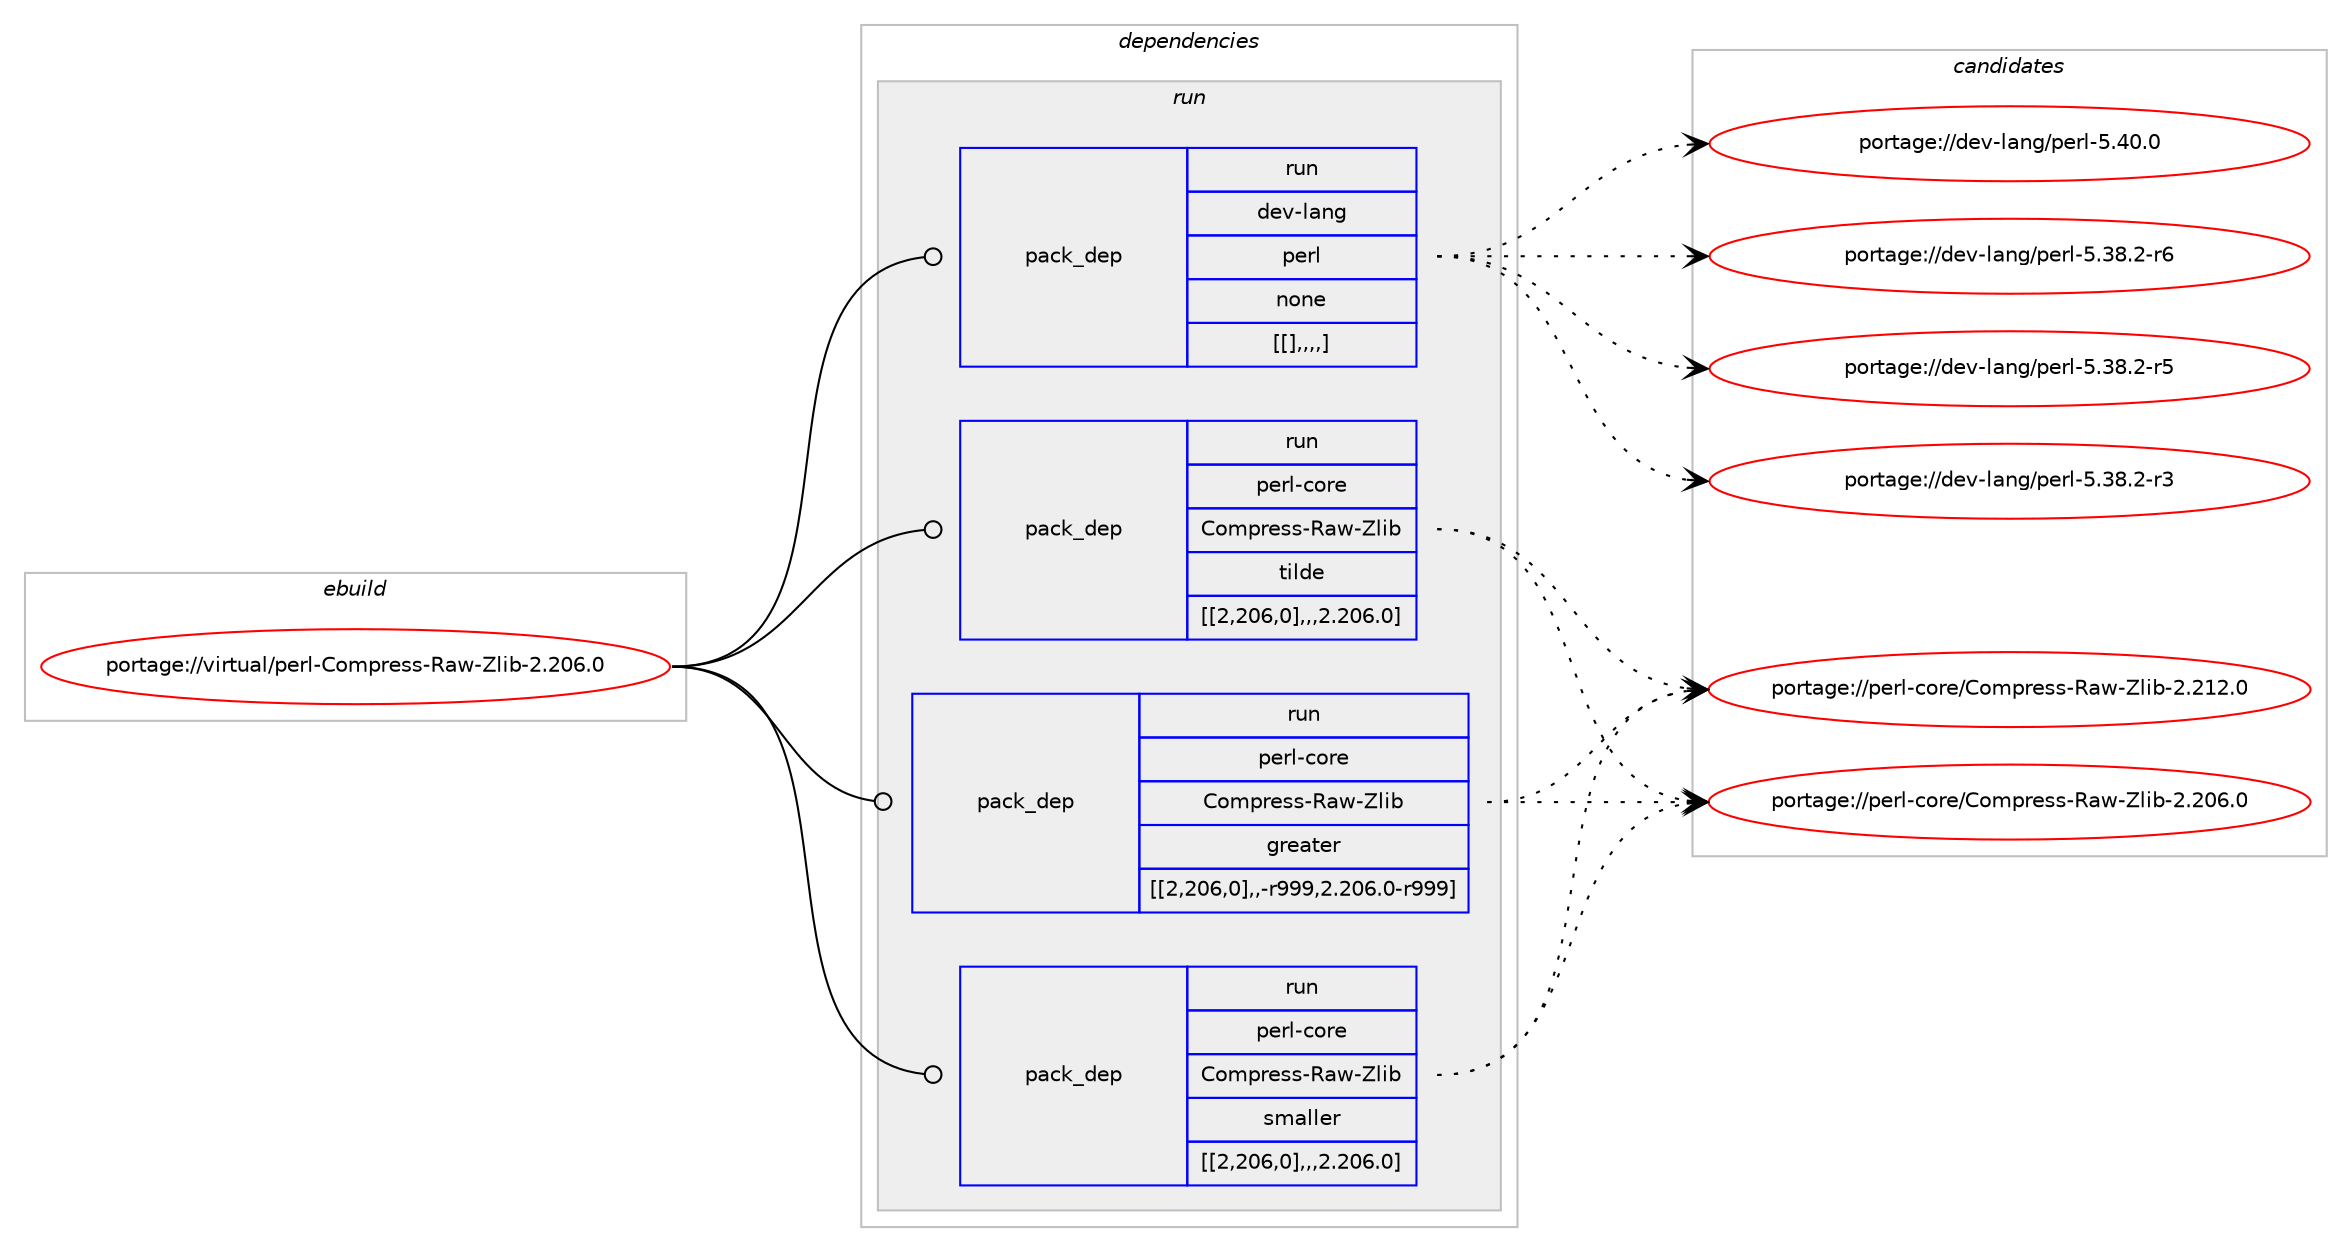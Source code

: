 digraph prolog {

# *************
# Graph options
# *************

newrank=true;
concentrate=true;
compound=true;
graph [rankdir=LR,fontname=Helvetica,fontsize=10,ranksep=1.5];#, ranksep=2.5, nodesep=0.2];
edge  [arrowhead=vee];
node  [fontname=Helvetica,fontsize=10];

# **********
# The ebuild
# **********

subgraph cluster_leftcol {
color=gray;
label=<<i>ebuild</i>>;
id [label="portage://virtual/perl-Compress-Raw-Zlib-2.206.0", color=red, width=4, href="../virtual/perl-Compress-Raw-Zlib-2.206.0.svg"];
}

# ****************
# The dependencies
# ****************

subgraph cluster_midcol {
color=gray;
label=<<i>dependencies</i>>;
subgraph cluster_compile {
fillcolor="#eeeeee";
style=filled;
label=<<i>compile</i>>;
}
subgraph cluster_compileandrun {
fillcolor="#eeeeee";
style=filled;
label=<<i>compile and run</i>>;
}
subgraph cluster_run {
fillcolor="#eeeeee";
style=filled;
label=<<i>run</i>>;
subgraph pack1353 {
dependency1736 [label=<<TABLE BORDER="0" CELLBORDER="1" CELLSPACING="0" CELLPADDING="4" WIDTH="220"><TR><TD ROWSPAN="6" CELLPADDING="30">pack_dep</TD></TR><TR><TD WIDTH="110">run</TD></TR><TR><TD>dev-lang</TD></TR><TR><TD>perl</TD></TR><TR><TD>none</TD></TR><TR><TD>[[],,,,]</TD></TR></TABLE>>, shape=none, color=blue];
}
id:e -> dependency1736:w [weight=20,style="solid",arrowhead="odot"];
subgraph pack1354 {
dependency1737 [label=<<TABLE BORDER="0" CELLBORDER="1" CELLSPACING="0" CELLPADDING="4" WIDTH="220"><TR><TD ROWSPAN="6" CELLPADDING="30">pack_dep</TD></TR><TR><TD WIDTH="110">run</TD></TR><TR><TD>perl-core</TD></TR><TR><TD>Compress-Raw-Zlib</TD></TR><TR><TD>tilde</TD></TR><TR><TD>[[2,206,0],,,2.206.0]</TD></TR></TABLE>>, shape=none, color=blue];
}
id:e -> dependency1737:w [weight=20,style="solid",arrowhead="odot"];
subgraph pack1355 {
dependency1738 [label=<<TABLE BORDER="0" CELLBORDER="1" CELLSPACING="0" CELLPADDING="4" WIDTH="220"><TR><TD ROWSPAN="6" CELLPADDING="30">pack_dep</TD></TR><TR><TD WIDTH="110">run</TD></TR><TR><TD>perl-core</TD></TR><TR><TD>Compress-Raw-Zlib</TD></TR><TR><TD>greater</TD></TR><TR><TD>[[2,206,0],,-r999,2.206.0-r999]</TD></TR></TABLE>>, shape=none, color=blue];
}
id:e -> dependency1738:w [weight=20,style="solid",arrowhead="odot"];
subgraph pack1356 {
dependency1739 [label=<<TABLE BORDER="0" CELLBORDER="1" CELLSPACING="0" CELLPADDING="4" WIDTH="220"><TR><TD ROWSPAN="6" CELLPADDING="30">pack_dep</TD></TR><TR><TD WIDTH="110">run</TD></TR><TR><TD>perl-core</TD></TR><TR><TD>Compress-Raw-Zlib</TD></TR><TR><TD>smaller</TD></TR><TR><TD>[[2,206,0],,,2.206.0]</TD></TR></TABLE>>, shape=none, color=blue];
}
id:e -> dependency1739:w [weight=20,style="solid",arrowhead="odot"];
}
}

# **************
# The candidates
# **************

subgraph cluster_choices {
rank=same;
color=gray;
label=<<i>candidates</i>>;

subgraph choice1353 {
color=black;
nodesep=1;
choice10010111845108971101034711210111410845534652484648 [label="portage://dev-lang/perl-5.40.0", color=red, width=4,href="../dev-lang/perl-5.40.0.svg"];
choice100101118451089711010347112101114108455346515646504511454 [label="portage://dev-lang/perl-5.38.2-r6", color=red, width=4,href="../dev-lang/perl-5.38.2-r6.svg"];
choice100101118451089711010347112101114108455346515646504511453 [label="portage://dev-lang/perl-5.38.2-r5", color=red, width=4,href="../dev-lang/perl-5.38.2-r5.svg"];
choice100101118451089711010347112101114108455346515646504511451 [label="portage://dev-lang/perl-5.38.2-r3", color=red, width=4,href="../dev-lang/perl-5.38.2-r3.svg"];
dependency1736:e -> choice10010111845108971101034711210111410845534652484648:w [style=dotted,weight="100"];
dependency1736:e -> choice100101118451089711010347112101114108455346515646504511454:w [style=dotted,weight="100"];
dependency1736:e -> choice100101118451089711010347112101114108455346515646504511453:w [style=dotted,weight="100"];
dependency1736:e -> choice100101118451089711010347112101114108455346515646504511451:w [style=dotted,weight="100"];
}
subgraph choice1354 {
color=black;
nodesep=1;
choice112101114108459911111410147671111091121141011151154582971194590108105984550465049504648 [label="portage://perl-core/Compress-Raw-Zlib-2.212.0", color=red, width=4,href="../perl-core/Compress-Raw-Zlib-2.212.0.svg"];
choice112101114108459911111410147671111091121141011151154582971194590108105984550465048544648 [label="portage://perl-core/Compress-Raw-Zlib-2.206.0", color=red, width=4,href="../perl-core/Compress-Raw-Zlib-2.206.0.svg"];
dependency1737:e -> choice112101114108459911111410147671111091121141011151154582971194590108105984550465049504648:w [style=dotted,weight="100"];
dependency1737:e -> choice112101114108459911111410147671111091121141011151154582971194590108105984550465048544648:w [style=dotted,weight="100"];
}
subgraph choice1355 {
color=black;
nodesep=1;
choice112101114108459911111410147671111091121141011151154582971194590108105984550465049504648 [label="portage://perl-core/Compress-Raw-Zlib-2.212.0", color=red, width=4,href="../perl-core/Compress-Raw-Zlib-2.212.0.svg"];
choice112101114108459911111410147671111091121141011151154582971194590108105984550465048544648 [label="portage://perl-core/Compress-Raw-Zlib-2.206.0", color=red, width=4,href="../perl-core/Compress-Raw-Zlib-2.206.0.svg"];
dependency1738:e -> choice112101114108459911111410147671111091121141011151154582971194590108105984550465049504648:w [style=dotted,weight="100"];
dependency1738:e -> choice112101114108459911111410147671111091121141011151154582971194590108105984550465048544648:w [style=dotted,weight="100"];
}
subgraph choice1356 {
color=black;
nodesep=1;
choice112101114108459911111410147671111091121141011151154582971194590108105984550465049504648 [label="portage://perl-core/Compress-Raw-Zlib-2.212.0", color=red, width=4,href="../perl-core/Compress-Raw-Zlib-2.212.0.svg"];
choice112101114108459911111410147671111091121141011151154582971194590108105984550465048544648 [label="portage://perl-core/Compress-Raw-Zlib-2.206.0", color=red, width=4,href="../perl-core/Compress-Raw-Zlib-2.206.0.svg"];
dependency1739:e -> choice112101114108459911111410147671111091121141011151154582971194590108105984550465049504648:w [style=dotted,weight="100"];
dependency1739:e -> choice112101114108459911111410147671111091121141011151154582971194590108105984550465048544648:w [style=dotted,weight="100"];
}
}

}
